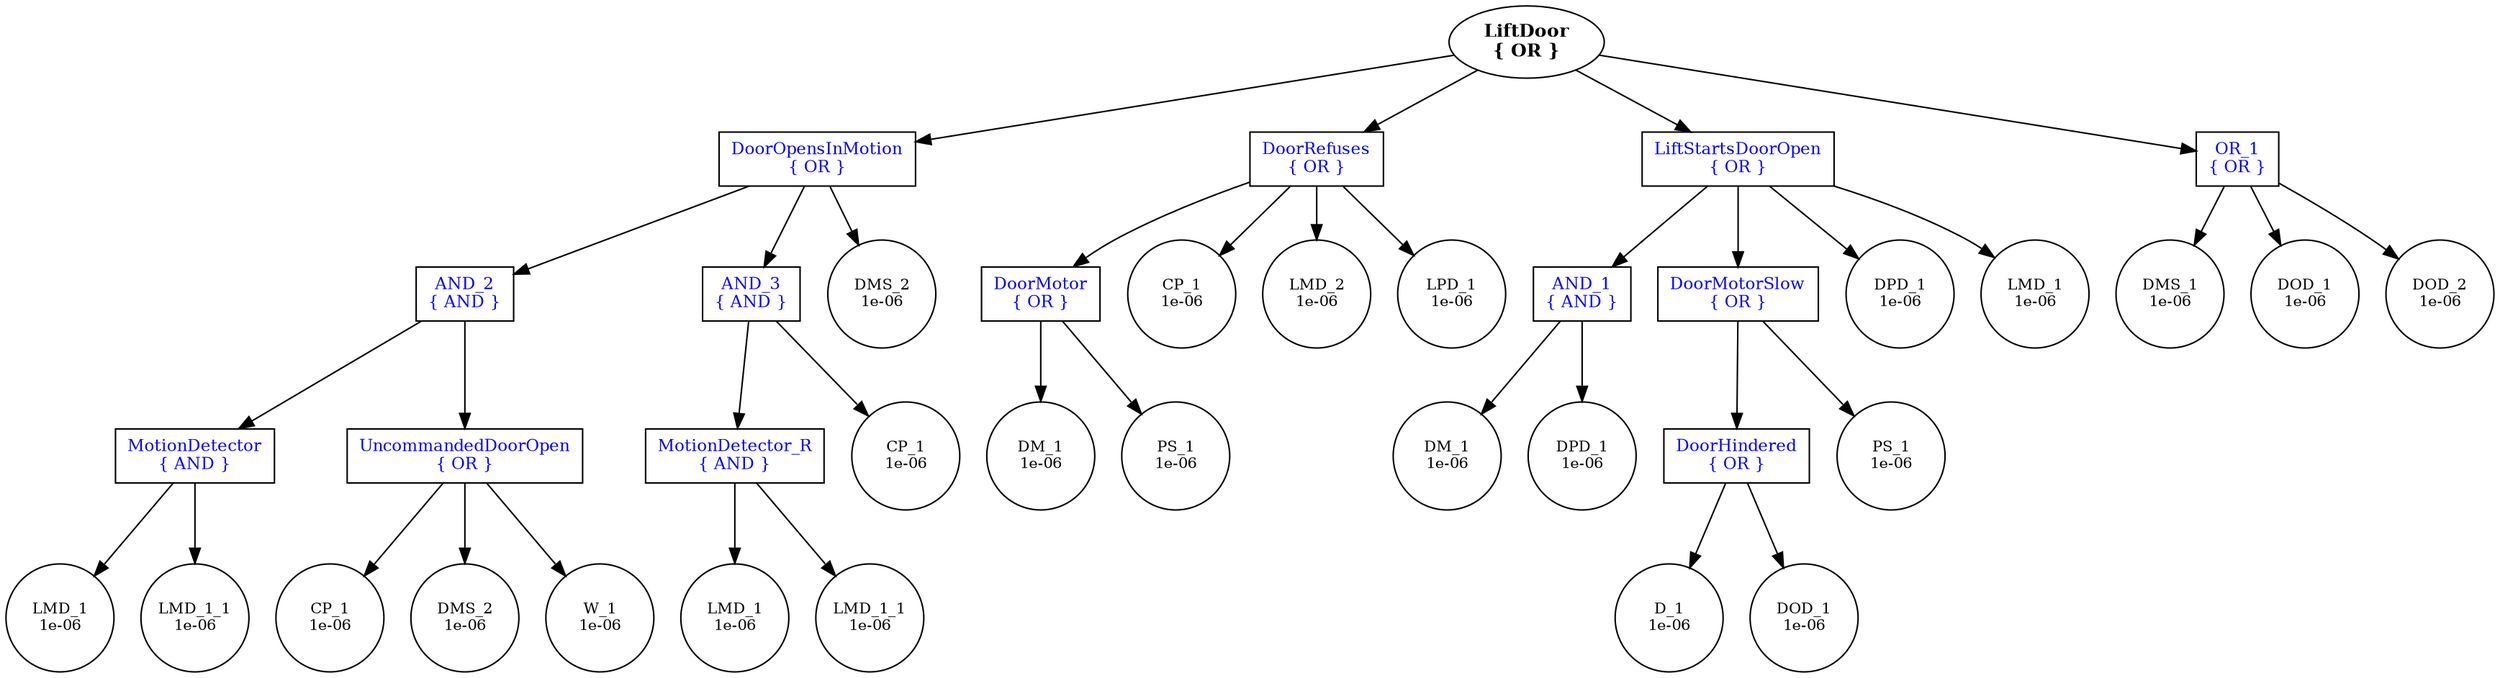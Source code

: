 digraph LIFT {
LiftDoor -> DoorOpensInMotion;
LiftDoor -> DoorRefuses;
LiftDoor -> LiftStartsDoorOpen;
LiftDoor -> OR_1;
DoorHindered -> D_1_R0;
DoorHindered -> DOD_1_R0;
LiftStartsDoorOpen -> AND_1;
LiftStartsDoorOpen -> DoorMotorSlow;
LiftStartsDoorOpen -> DPD_1_R0;
LiftStartsDoorOpen -> LMD_1_R0;
OR_1 -> DMS_1_R0;
OR_1 -> DOD_1_R1;
OR_1 -> DOD_2_R0;
MotionDetector -> LMD_1_R1;
MotionDetector -> LMD_1_1_R0;
UncommandedDoorOpen -> CP_1_R0;
UncommandedDoorOpen -> DMS_2_R0;
UncommandedDoorOpen -> W_1_R0;
DoorOpensInMotion -> AND_2;
DoorOpensInMotion -> AND_3;
DoorOpensInMotion -> DMS_2_R1;
AND_1 -> DM_1_R0;
AND_1 -> DPD_1_R1;
DoorMotor -> DM_1_R1;
DoorMotor -> PS_1_R0;
AND_2 -> MotionDetector;
AND_2 -> UncommandedDoorOpen;
DoorRefuses -> CP_1_R1;
DoorRefuses -> DoorMotor;
DoorRefuses -> LMD_2_R0;
DoorRefuses -> LPD_1_R0;
MotionDetector_R -> LMD_1_R2;
MotionDetector_R -> LMD_1_1_R1;
DoorMotorSlow -> DoorHindered;
DoorMotorSlow -> PS_1_R1;
AND_3 -> CP_1_R2;
AND_3 -> MotionDetector_R;
LiftDoor [shape=ellipse, fontsize=12, fontcolor=black, fontname="times-bold", label="LiftDoor\n{ OR }"]
DoorHindered [shape=box, fontsize=11, fontcolor=blue, label="DoorHindered\n{ OR }"]
LiftStartsDoorOpen [shape=box, fontsize=11, fontcolor=blue, label="LiftStartsDoorOpen\n{ OR }"]
OR_1 [shape=box, fontsize=11, fontcolor=blue, label="OR_1\n{ OR }"]
MotionDetector [shape=box, fontsize=11, fontcolor=blue, label="MotionDetector\n{ AND }"]
UncommandedDoorOpen [shape=box, fontsize=11, fontcolor=blue, label="UncommandedDoorOpen\n{ OR }"]
DoorOpensInMotion [shape=box, fontsize=11, fontcolor=blue, label="DoorOpensInMotion\n{ OR }"]
AND_1 [shape=box, fontsize=11, fontcolor=blue, label="AND_1\n{ AND }"]
DoorMotor [shape=box, fontsize=11, fontcolor=blue, label="DoorMotor\n{ OR }"]
AND_2 [shape=box, fontsize=11, fontcolor=blue, label="AND_2\n{ AND }"]
DoorRefuses [shape=box, fontsize=11, fontcolor=blue, label="DoorRefuses\n{ OR }"]
MotionDetector_R [shape=box, fontsize=11, fontcolor=blue, label="MotionDetector_R\n{ AND }"]
DoorMotorSlow [shape=box, fontsize=11, fontcolor=blue, label="DoorMotorSlow\n{ OR }"]
AND_3 [shape=box, fontsize=11, fontcolor=blue, label="AND_3\n{ AND }"]
CP_1_R0 [shape=circle, height=1, fontsize=10, fixedsize=true, fontcolor=black, label="CP_1\n1e-06"]
CP_1_R1 [shape=circle, height=1, fontsize=10, fixedsize=true, fontcolor=black, label="CP_1\n1e-06"]
CP_1_R2 [shape=circle, height=1, fontsize=10, fixedsize=true, fontcolor=black, label="CP_1\n1e-06"]
D_1_R0 [shape=circle, height=1, fontsize=10, fixedsize=true, fontcolor=black, label="D_1\n1e-06"]
DM_1_R0 [shape=circle, height=1, fontsize=10, fixedsize=true, fontcolor=black, label="DM_1\n1e-06"]
DM_1_R1 [shape=circle, height=1, fontsize=10, fixedsize=true, fontcolor=black, label="DM_1\n1e-06"]
DMS_1_R0 [shape=circle, height=1, fontsize=10, fixedsize=true, fontcolor=black, label="DMS_1\n1e-06"]
DMS_2_R0 [shape=circle, height=1, fontsize=10, fixedsize=true, fontcolor=black, label="DMS_2\n1e-06"]
DMS_2_R1 [shape=circle, height=1, fontsize=10, fixedsize=true, fontcolor=black, label="DMS_2\n1e-06"]
DOD_1_R0 [shape=circle, height=1, fontsize=10, fixedsize=true, fontcolor=black, label="DOD_1\n1e-06"]
DOD_1_R1 [shape=circle, height=1, fontsize=10, fixedsize=true, fontcolor=black, label="DOD_1\n1e-06"]
DOD_2_R0 [shape=circle, height=1, fontsize=10, fixedsize=true, fontcolor=black, label="DOD_2\n1e-06"]
DPD_1_R0 [shape=circle, height=1, fontsize=10, fixedsize=true, fontcolor=black, label="DPD_1\n1e-06"]
DPD_1_R1 [shape=circle, height=1, fontsize=10, fixedsize=true, fontcolor=black, label="DPD_1\n1e-06"]
LMD_1_R0 [shape=circle, height=1, fontsize=10, fixedsize=true, fontcolor=black, label="LMD_1\n1e-06"]
LMD_1_R1 [shape=circle, height=1, fontsize=10, fixedsize=true, fontcolor=black, label="LMD_1\n1e-06"]
LMD_1_R2 [shape=circle, height=1, fontsize=10, fixedsize=true, fontcolor=black, label="LMD_1\n1e-06"]
LMD_1_1_R0 [shape=circle, height=1, fontsize=10, fixedsize=true, fontcolor=black, label="LMD_1_1\n1e-06"]
LMD_1_1_R1 [shape=circle, height=1, fontsize=10, fixedsize=true, fontcolor=black, label="LMD_1_1\n1e-06"]
LMD_2_R0 [shape=circle, height=1, fontsize=10, fixedsize=true, fontcolor=black, label="LMD_2\n1e-06"]
LPD_1_R0 [shape=circle, height=1, fontsize=10, fixedsize=true, fontcolor=black, label="LPD_1\n1e-06"]
PS_1_R0 [shape=circle, height=1, fontsize=10, fixedsize=true, fontcolor=black, label="PS_1\n1e-06"]
PS_1_R1 [shape=circle, height=1, fontsize=10, fixedsize=true, fontcolor=black, label="PS_1\n1e-06"]
W_1_R0 [shape=circle, height=1, fontsize=10, fixedsize=true, fontcolor=black, label="W_1\n1e-06"]
}